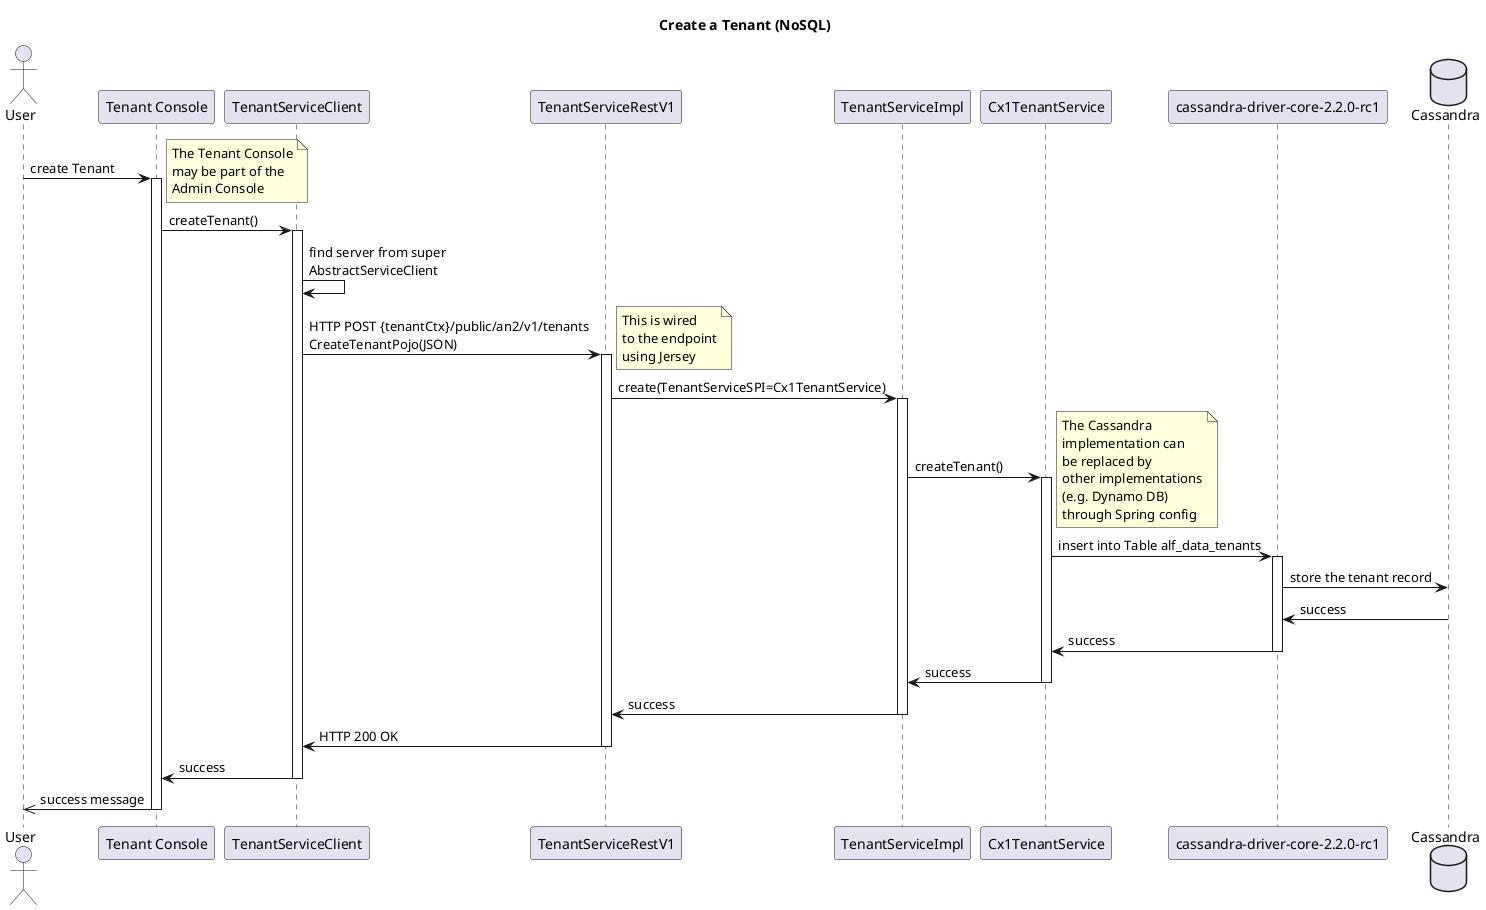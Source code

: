 @startuml

Title: Create a Tenant (NoSQL)
actor "User" as U
participant "Tenant Console" as TC
participant "TenantServiceClient" as TCL
participant "TenantServiceRestV1" as TRS
participant "TenantServiceImpl" as TSI
participant "Cx1TenantService" as CTS
participant "cassandra-driver-core-2.2.0-rc1" as DDC
database "Cassandra" as C

U->TC:create Tenant
note right
	The Tenant Console
	may be part of the 
	Admin Console
end note
activate TC
TC->TCL:createTenant()
activate TCL
TCL->TCL: find server from super\nAbstractServiceClient
TCL->TRS: HTTP POST {tenantCtx}/public/an2/v1/tenants\nCreateTenantPojo(JSON)
activate TRS
note right
	This is wired
	to the endpoint
	using Jersey 
end note
TRS->TSI: create(TenantServiceSPI=Cx1TenantService)
activate TSI
TSI->CTS: createTenant()
note right
	The Cassandra 
	implementation can 
	be replaced by
	other implementations
	(e.g. Dynamo DB)
	through Spring config
end note
activate CTS
CTS->DDC: insert into Table alf_data_tenants
activate DDC
DDC->C: store the tenant record
C->DDC:success
deactivate C
DDC->CTS: success
deactivate DDC
CTS->TSI:success
deactivate CTS
TSI->TRS: success
deactivate TSI
TRS->TCL: HTTP 200 OK
deactivate TRS
TCL->TC: success
deactivate TCL
TC->>U:success message
deactivate TC

@enduml